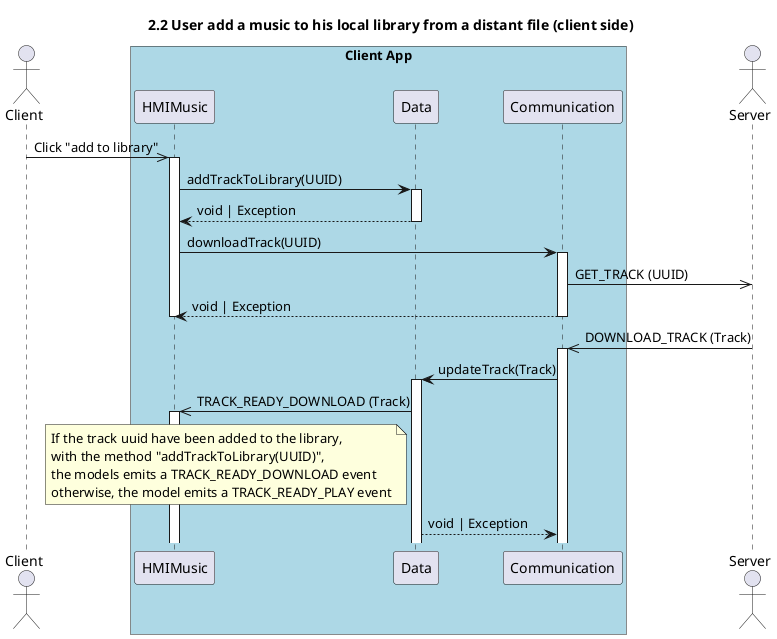 @startuml 2.2 User add a music to his local library from a distant file (client side)
title 2.2 User add a music to his local library from a distant file (client side)

actor "Client" as client
box "Client App" #LightBlue
    participant "HMIMusic" as hmi
    participant "Data" as data
    participant "Communication" as com
end box

actor "Server" as server

client ->> hmi++: Click "add to library"

hmi->data++: addTrackToLibrary(UUID)
return void | Exception
hmi -> com++: downloadTrack(UUID)
com ->> server: GET_TRACK (UUID)
return void | Exception
deactivate hmi

server ->> com++: DOWNLOAD_TRACK (Track) 
com -> data++: updateTrack(Track)
data->>hmi++: TRACK_READY_DOWNLOAD (Track) 
note left of data
    If the track uuid have been added to the library,
    with the method "addTrackToLibrary(UUID)",
    the models emits a TRACK_READY_DOWNLOAD event
    otherwise, the model emits a TRACK_READY_PLAY event
endnote 
data-->com: void | Exception

@enduml